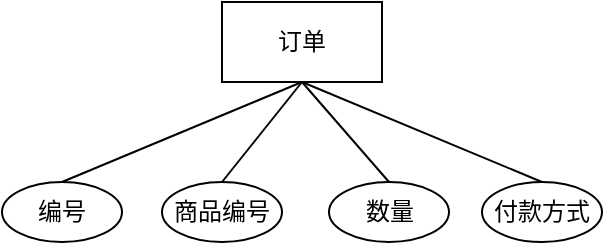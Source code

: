 <mxfile>
    <diagram id="mNrc-ONYJUQpjiSFVVGE" name="第 1 页">
        <mxGraphModel dx="419" dy="537" grid="1" gridSize="10" guides="1" tooltips="1" connect="1" arrows="1" fold="1" page="1" pageScale="1" pageWidth="827" pageHeight="1169" math="0" shadow="0">
            <root>
                <mxCell id="0"/>
                <mxCell id="1" parent="0"/>
                <mxCell id="2" style="edgeStyle=none;html=1;exitX=0.5;exitY=1;exitDx=0;exitDy=0;entryX=0.5;entryY=0;entryDx=0;entryDy=0;endArrow=none;" edge="1" parent="1" source="8" target="9">
                    <mxGeometry relative="1" as="geometry"/>
                </mxCell>
                <mxCell id="3" style="edgeStyle=none;shape=connector;rounded=1;html=1;exitX=0.5;exitY=1;exitDx=0;exitDy=0;entryX=0.5;entryY=0;entryDx=0;entryDy=0;labelBackgroundColor=default;fontFamily=Helvetica;fontSize=11;fontColor=default;endArrow=none;strokeColor=default;" edge="1" parent="1" source="8" target="10">
                    <mxGeometry relative="1" as="geometry"/>
                </mxCell>
                <mxCell id="4" style="edgeStyle=none;shape=connector;rounded=1;html=1;exitX=0.5;exitY=1;exitDx=0;exitDy=0;entryX=0.5;entryY=0;entryDx=0;entryDy=0;labelBackgroundColor=default;fontFamily=Helvetica;fontSize=11;fontColor=default;endArrow=none;strokeColor=default;" edge="1" parent="1" source="8" target="11">
                    <mxGeometry relative="1" as="geometry"/>
                </mxCell>
                <mxCell id="5" style="edgeStyle=none;shape=connector;rounded=1;html=1;exitX=0.5;exitY=1;exitDx=0;exitDy=0;entryX=0.5;entryY=0;entryDx=0;entryDy=0;labelBackgroundColor=default;fontFamily=Helvetica;fontSize=11;fontColor=default;endArrow=none;strokeColor=default;" edge="1" parent="1" source="8" target="12">
                    <mxGeometry relative="1" as="geometry"/>
                </mxCell>
                <mxCell id="8" value="订单" style="rounded=0;whiteSpace=wrap;html=1;" vertex="1" parent="1">
                    <mxGeometry x="374" y="90" width="80" height="40" as="geometry"/>
                </mxCell>
                <mxCell id="9" value="编号" style="ellipse;whiteSpace=wrap;html=1;" vertex="1" parent="1">
                    <mxGeometry x="264" y="180" width="60" height="30" as="geometry"/>
                </mxCell>
                <mxCell id="10" value="商品编号" style="ellipse;whiteSpace=wrap;html=1;" vertex="1" parent="1">
                    <mxGeometry x="344" y="180" width="60" height="30" as="geometry"/>
                </mxCell>
                <mxCell id="11" value="数量" style="ellipse;whiteSpace=wrap;html=1;" vertex="1" parent="1">
                    <mxGeometry x="427.5" y="180" width="60" height="30" as="geometry"/>
                </mxCell>
                <mxCell id="12" value="付款方式" style="ellipse;whiteSpace=wrap;html=1;" vertex="1" parent="1">
                    <mxGeometry x="504" y="180" width="60" height="30" as="geometry"/>
                </mxCell>
            </root>
        </mxGraphModel>
    </diagram>
</mxfile>
